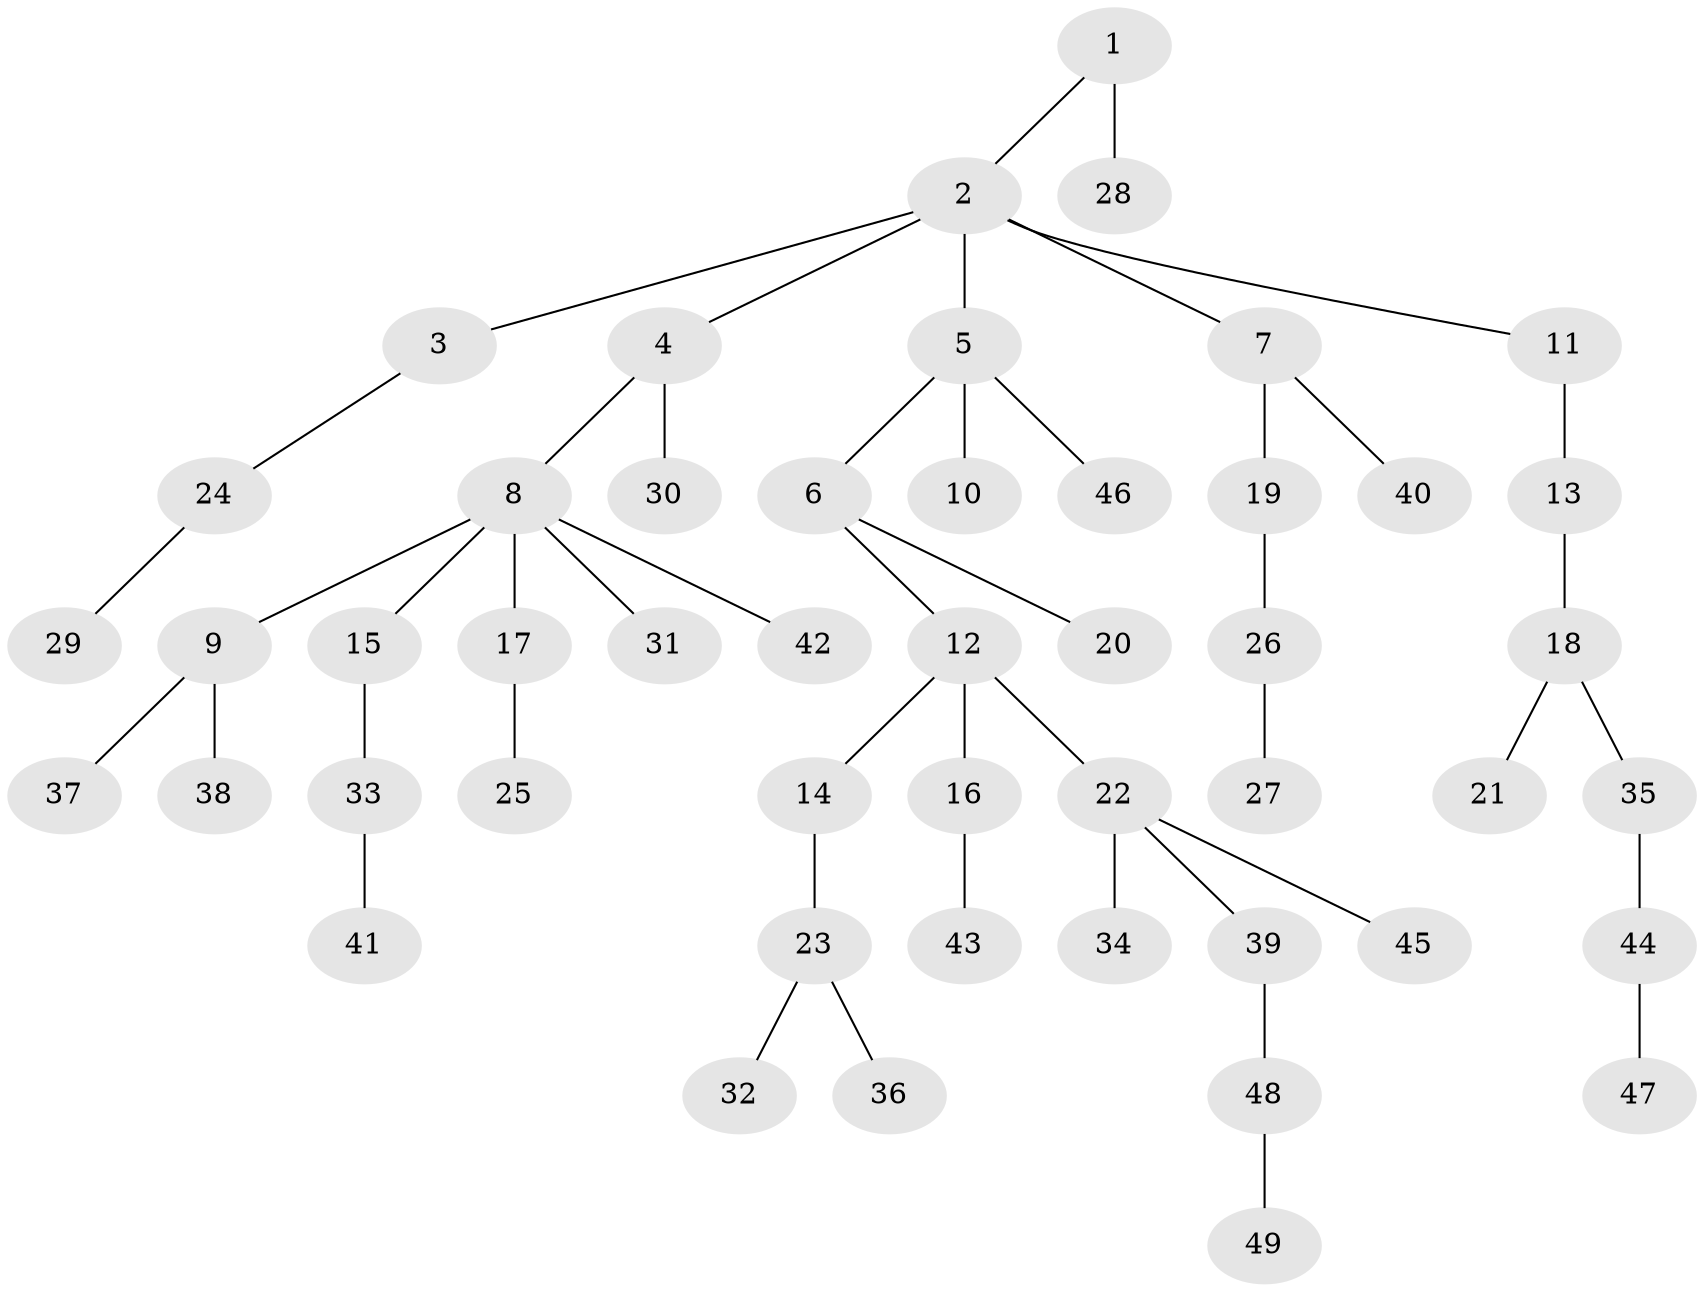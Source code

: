 // original degree distribution, {4: 0.0967741935483871, 7: 0.010752688172043012, 3: 0.10752688172043011, 5: 0.043010752688172046, 1: 0.5053763440860215, 2: 0.23655913978494625}
// Generated by graph-tools (version 1.1) at 2025/36/03/09/25 02:36:58]
// undirected, 49 vertices, 48 edges
graph export_dot {
graph [start="1"]
  node [color=gray90,style=filled];
  1;
  2;
  3;
  4;
  5;
  6;
  7;
  8;
  9;
  10;
  11;
  12;
  13;
  14;
  15;
  16;
  17;
  18;
  19;
  20;
  21;
  22;
  23;
  24;
  25;
  26;
  27;
  28;
  29;
  30;
  31;
  32;
  33;
  34;
  35;
  36;
  37;
  38;
  39;
  40;
  41;
  42;
  43;
  44;
  45;
  46;
  47;
  48;
  49;
  1 -- 2 [weight=1.0];
  1 -- 28 [weight=2.0];
  2 -- 3 [weight=1.0];
  2 -- 4 [weight=1.0];
  2 -- 5 [weight=1.0];
  2 -- 7 [weight=1.0];
  2 -- 11 [weight=1.0];
  3 -- 24 [weight=1.0];
  4 -- 8 [weight=1.0];
  4 -- 30 [weight=3.0];
  5 -- 6 [weight=1.0];
  5 -- 10 [weight=1.0];
  5 -- 46 [weight=1.0];
  6 -- 12 [weight=1.0];
  6 -- 20 [weight=1.0];
  7 -- 19 [weight=1.0];
  7 -- 40 [weight=1.0];
  8 -- 9 [weight=1.0];
  8 -- 15 [weight=1.0];
  8 -- 17 [weight=2.0];
  8 -- 31 [weight=1.0];
  8 -- 42 [weight=1.0];
  9 -- 37 [weight=1.0];
  9 -- 38 [weight=1.0];
  11 -- 13 [weight=2.0];
  12 -- 14 [weight=1.0];
  12 -- 16 [weight=1.0];
  12 -- 22 [weight=1.0];
  13 -- 18 [weight=1.0];
  14 -- 23 [weight=2.0];
  15 -- 33 [weight=1.0];
  16 -- 43 [weight=1.0];
  17 -- 25 [weight=1.0];
  18 -- 21 [weight=1.0];
  18 -- 35 [weight=1.0];
  19 -- 26 [weight=1.0];
  22 -- 34 [weight=1.0];
  22 -- 39 [weight=1.0];
  22 -- 45 [weight=1.0];
  23 -- 32 [weight=1.0];
  23 -- 36 [weight=1.0];
  24 -- 29 [weight=1.0];
  26 -- 27 [weight=1.0];
  33 -- 41 [weight=1.0];
  35 -- 44 [weight=1.0];
  39 -- 48 [weight=2.0];
  44 -- 47 [weight=1.0];
  48 -- 49 [weight=1.0];
}
